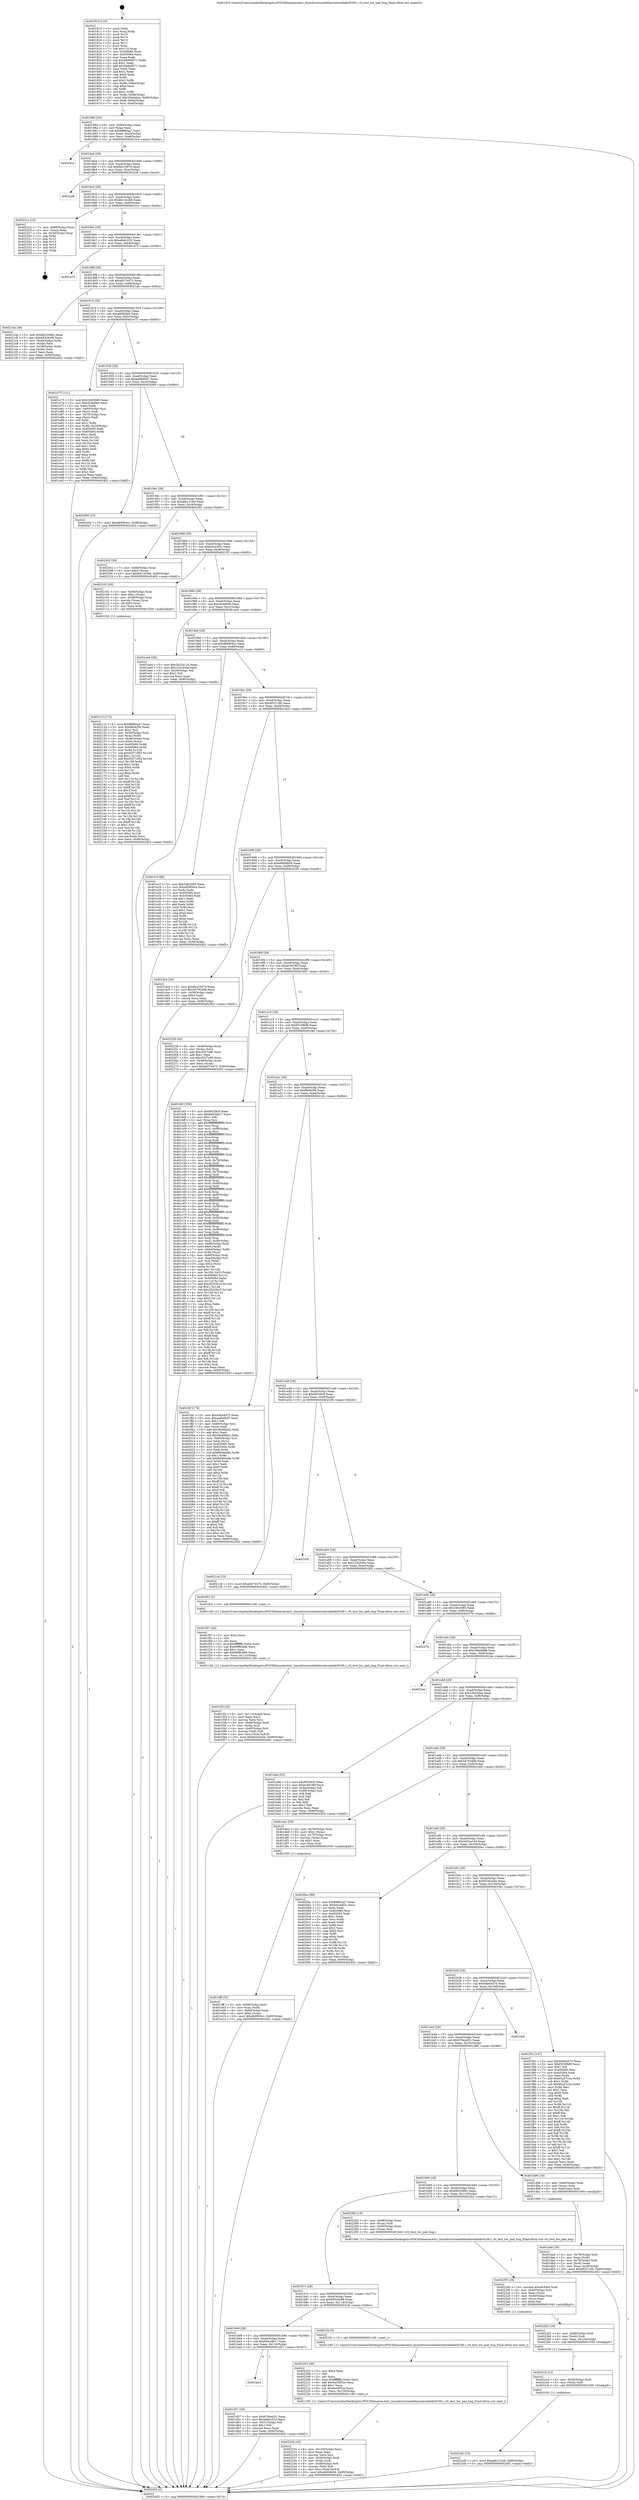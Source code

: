 digraph "0x401810" {
  label = "0x401810 (/mnt/c/Users/mathe/Desktop/tcc/POCII/binaries/extr_linuxdriversnetethernetrealtekr8169.c_rtl_test_hw_pad_bug_Final-ollvm.out::main(0))"
  labelloc = "t"
  node[shape=record]

  Entry [label="",width=0.3,height=0.3,shape=circle,fillcolor=black,style=filled]
  "0x401884" [label="{
     0x401884 [32]\l
     | [instrs]\l
     &nbsp;&nbsp;0x401884 \<+6\>: mov -0x90(%rbp),%eax\l
     &nbsp;&nbsp;0x40188a \<+2\>: mov %eax,%ecx\l
     &nbsp;&nbsp;0x40188c \<+6\>: sub $0x88fb0aa7,%ecx\l
     &nbsp;&nbsp;0x401892 \<+6\>: mov %eax,-0xa4(%rbp)\l
     &nbsp;&nbsp;0x401898 \<+6\>: mov %ecx,-0xa8(%rbp)\l
     &nbsp;&nbsp;0x40189e \<+6\>: je 00000000004023ca \<main+0xbba\>\l
  }"]
  "0x4023ca" [label="{
     0x4023ca\l
  }", style=dashed]
  "0x4018a4" [label="{
     0x4018a4 [28]\l
     | [instrs]\l
     &nbsp;&nbsp;0x4018a4 \<+5\>: jmp 00000000004018a9 \<main+0x99\>\l
     &nbsp;&nbsp;0x4018a9 \<+6\>: mov -0xa4(%rbp),%eax\l
     &nbsp;&nbsp;0x4018af \<+5\>: sub $0x8a33397e,%eax\l
     &nbsp;&nbsp;0x4018b4 \<+6\>: mov %eax,-0xac(%rbp)\l
     &nbsp;&nbsp;0x4018ba \<+6\>: je 00000000004022df \<main+0xacf\>\l
  }"]
  Exit [label="",width=0.3,height=0.3,shape=circle,fillcolor=black,style=filled,peripheries=2]
  "0x4022df" [label="{
     0x4022df\l
  }", style=dashed]
  "0x4018c0" [label="{
     0x4018c0 [28]\l
     | [instrs]\l
     &nbsp;&nbsp;0x4018c0 \<+5\>: jmp 00000000004018c5 \<main+0xb5\>\l
     &nbsp;&nbsp;0x4018c5 \<+6\>: mov -0xa4(%rbp),%eax\l
     &nbsp;&nbsp;0x4018cb \<+5\>: sub $0x8d13c2b6,%eax\l
     &nbsp;&nbsp;0x4018d0 \<+6\>: mov %eax,-0xb0(%rbp)\l
     &nbsp;&nbsp;0x4018d6 \<+6\>: je 000000000040231e \<main+0xb0e\>\l
  }"]
  "0x4022d0" [label="{
     0x4022d0 [15]\l
     | [instrs]\l
     &nbsp;&nbsp;0x4022d0 \<+10\>: movl $0xabb121bd,-0x90(%rbp)\l
     &nbsp;&nbsp;0x4022da \<+5\>: jmp 0000000000402402 \<main+0xbf2\>\l
  }"]
  "0x40231e" [label="{
     0x40231e [24]\l
     | [instrs]\l
     &nbsp;&nbsp;0x40231e \<+7\>: mov -0x88(%rbp),%rax\l
     &nbsp;&nbsp;0x402325 \<+2\>: mov (%rax),%eax\l
     &nbsp;&nbsp;0x402327 \<+4\>: lea -0x28(%rbp),%rsp\l
     &nbsp;&nbsp;0x40232b \<+1\>: pop %rbx\l
     &nbsp;&nbsp;0x40232c \<+2\>: pop %r12\l
     &nbsp;&nbsp;0x40232e \<+2\>: pop %r13\l
     &nbsp;&nbsp;0x402330 \<+2\>: pop %r14\l
     &nbsp;&nbsp;0x402332 \<+2\>: pop %r15\l
     &nbsp;&nbsp;0x402334 \<+1\>: pop %rbp\l
     &nbsp;&nbsp;0x402335 \<+1\>: ret\l
  }"]
  "0x4018dc" [label="{
     0x4018dc [28]\l
     | [instrs]\l
     &nbsp;&nbsp;0x4018dc \<+5\>: jmp 00000000004018e1 \<main+0xd1\>\l
     &nbsp;&nbsp;0x4018e1 \<+6\>: mov -0xa4(%rbp),%eax\l
     &nbsp;&nbsp;0x4018e7 \<+5\>: sub $0xa6b6c522,%eax\l
     &nbsp;&nbsp;0x4018ec \<+6\>: mov %eax,-0xb4(%rbp)\l
     &nbsp;&nbsp;0x4018f2 \<+6\>: je 0000000000401d75 \<main+0x565\>\l
  }"]
  "0x4022c4" [label="{
     0x4022c4 [12]\l
     | [instrs]\l
     &nbsp;&nbsp;0x4022c4 \<+4\>: mov -0x50(%rbp),%rdi\l
     &nbsp;&nbsp;0x4022c8 \<+3\>: mov (%rdi),%rdi\l
     &nbsp;&nbsp;0x4022cb \<+5\>: call 0000000000401030 \<free@plt\>\l
     | [calls]\l
     &nbsp;&nbsp;0x401030 \{1\} (unknown)\l
  }"]
  "0x401d75" [label="{
     0x401d75\l
  }", style=dashed]
  "0x4018f8" [label="{
     0x4018f8 [28]\l
     | [instrs]\l
     &nbsp;&nbsp;0x4018f8 \<+5\>: jmp 00000000004018fd \<main+0xed\>\l
     &nbsp;&nbsp;0x4018fd \<+6\>: mov -0xa4(%rbp),%eax\l
     &nbsp;&nbsp;0x401903 \<+5\>: sub $0xa8274475,%eax\l
     &nbsp;&nbsp;0x401908 \<+6\>: mov %eax,-0xb8(%rbp)\l
     &nbsp;&nbsp;0x40190e \<+6\>: je 00000000004021da \<main+0x9ca\>\l
  }"]
  "0x4022b2" [label="{
     0x4022b2 [18]\l
     | [instrs]\l
     &nbsp;&nbsp;0x4022b2 \<+4\>: mov -0x68(%rbp),%rdi\l
     &nbsp;&nbsp;0x4022b6 \<+3\>: mov (%rdi),%rdi\l
     &nbsp;&nbsp;0x4022b9 \<+6\>: mov %eax,-0x124(%rbp)\l
     &nbsp;&nbsp;0x4022bf \<+5\>: call 0000000000401030 \<free@plt\>\l
     | [calls]\l
     &nbsp;&nbsp;0x401030 \{1\} (unknown)\l
  }"]
  "0x4021da" [label="{
     0x4021da [36]\l
     | [instrs]\l
     &nbsp;&nbsp;0x4021da \<+5\>: mov $0x6822089c,%eax\l
     &nbsp;&nbsp;0x4021df \<+5\>: mov $0x693c9c98,%ecx\l
     &nbsp;&nbsp;0x4021e4 \<+4\>: mov -0x48(%rbp),%rdx\l
     &nbsp;&nbsp;0x4021e8 \<+2\>: mov (%rdx),%esi\l
     &nbsp;&nbsp;0x4021ea \<+4\>: mov -0x58(%rbp),%rdx\l
     &nbsp;&nbsp;0x4021ee \<+2\>: cmp (%rdx),%esi\l
     &nbsp;&nbsp;0x4021f0 \<+3\>: cmovl %ecx,%eax\l
     &nbsp;&nbsp;0x4021f3 \<+6\>: mov %eax,-0x90(%rbp)\l
     &nbsp;&nbsp;0x4021f9 \<+5\>: jmp 0000000000402402 \<main+0xbf2\>\l
  }"]
  "0x401914" [label="{
     0x401914 [28]\l
     | [instrs]\l
     &nbsp;&nbsp;0x401914 \<+5\>: jmp 0000000000401919 \<main+0x109\>\l
     &nbsp;&nbsp;0x401919 \<+6\>: mov -0xa4(%rbp),%eax\l
     &nbsp;&nbsp;0x40191f \<+5\>: sub $0xa9585fa4,%eax\l
     &nbsp;&nbsp;0x401924 \<+6\>: mov %eax,-0xbc(%rbp)\l
     &nbsp;&nbsp;0x40192a \<+6\>: je 0000000000401e75 \<main+0x665\>\l
  }"]
  "0x402295" [label="{
     0x402295 [29]\l
     | [instrs]\l
     &nbsp;&nbsp;0x402295 \<+10\>: movabs $0x4030b6,%rdi\l
     &nbsp;&nbsp;0x40229f \<+4\>: mov -0x40(%rbp),%rsi\l
     &nbsp;&nbsp;0x4022a3 \<+2\>: mov %eax,(%rsi)\l
     &nbsp;&nbsp;0x4022a5 \<+4\>: mov -0x40(%rbp),%rsi\l
     &nbsp;&nbsp;0x4022a9 \<+2\>: mov (%rsi),%esi\l
     &nbsp;&nbsp;0x4022ab \<+2\>: mov $0x0,%al\l
     &nbsp;&nbsp;0x4022ad \<+5\>: call 0000000000401040 \<printf@plt\>\l
     | [calls]\l
     &nbsp;&nbsp;0x401040 \{1\} (unknown)\l
  }"]
  "0x401e75" [label="{
     0x401e75 [111]\l
     | [instrs]\l
     &nbsp;&nbsp;0x401e75 \<+5\>: mov $0x24fc5985,%eax\l
     &nbsp;&nbsp;0x401e7a \<+5\>: mov $0xcfc4b0eb,%ecx\l
     &nbsp;&nbsp;0x401e7f \<+2\>: xor %edx,%edx\l
     &nbsp;&nbsp;0x401e81 \<+4\>: mov -0x60(%rbp),%rsi\l
     &nbsp;&nbsp;0x401e85 \<+2\>: mov (%rsi),%edi\l
     &nbsp;&nbsp;0x401e87 \<+4\>: mov -0x70(%rbp),%rsi\l
     &nbsp;&nbsp;0x401e8b \<+2\>: cmp (%rsi),%edi\l
     &nbsp;&nbsp;0x401e8d \<+4\>: setl %r8b\l
     &nbsp;&nbsp;0x401e91 \<+4\>: and $0x1,%r8b\l
     &nbsp;&nbsp;0x401e95 \<+4\>: mov %r8b,-0x29(%rbp)\l
     &nbsp;&nbsp;0x401e99 \<+7\>: mov 0x405060,%edi\l
     &nbsp;&nbsp;0x401ea0 \<+8\>: mov 0x405064,%r9d\l
     &nbsp;&nbsp;0x401ea8 \<+3\>: sub $0x1,%edx\l
     &nbsp;&nbsp;0x401eab \<+3\>: mov %edi,%r10d\l
     &nbsp;&nbsp;0x401eae \<+3\>: add %edx,%r10d\l
     &nbsp;&nbsp;0x401eb1 \<+4\>: imul %r10d,%edi\l
     &nbsp;&nbsp;0x401eb5 \<+3\>: and $0x1,%edi\l
     &nbsp;&nbsp;0x401eb8 \<+3\>: cmp $0x0,%edi\l
     &nbsp;&nbsp;0x401ebb \<+4\>: sete %r8b\l
     &nbsp;&nbsp;0x401ebf \<+4\>: cmp $0xa,%r9d\l
     &nbsp;&nbsp;0x401ec3 \<+4\>: setl %r11b\l
     &nbsp;&nbsp;0x401ec7 \<+3\>: mov %r8b,%bl\l
     &nbsp;&nbsp;0x401eca \<+3\>: and %r11b,%bl\l
     &nbsp;&nbsp;0x401ecd \<+3\>: xor %r11b,%r8b\l
     &nbsp;&nbsp;0x401ed0 \<+3\>: or %r8b,%bl\l
     &nbsp;&nbsp;0x401ed3 \<+3\>: test $0x1,%bl\l
     &nbsp;&nbsp;0x401ed6 \<+3\>: cmovne %ecx,%eax\l
     &nbsp;&nbsp;0x401ed9 \<+6\>: mov %eax,-0x90(%rbp)\l
     &nbsp;&nbsp;0x401edf \<+5\>: jmp 0000000000402402 \<main+0xbf2\>\l
  }"]
  "0x401930" [label="{
     0x401930 [28]\l
     | [instrs]\l
     &nbsp;&nbsp;0x401930 \<+5\>: jmp 0000000000401935 \<main+0x125\>\l
     &nbsp;&nbsp;0x401935 \<+6\>: mov -0xa4(%rbp),%eax\l
     &nbsp;&nbsp;0x40193b \<+5\>: sub $0xaa9b0bd7,%eax\l
     &nbsp;&nbsp;0x401940 \<+6\>: mov %eax,-0xc0(%rbp)\l
     &nbsp;&nbsp;0x401946 \<+6\>: je 000000000040209d \<main+0x88d\>\l
  }"]
  "0x40222b" [label="{
     0x40222b [45]\l
     | [instrs]\l
     &nbsp;&nbsp;0x40222b \<+6\>: mov -0x120(%rbp),%ecx\l
     &nbsp;&nbsp;0x402231 \<+3\>: imul %eax,%ecx\l
     &nbsp;&nbsp;0x402234 \<+3\>: movslq %ecx,%rsi\l
     &nbsp;&nbsp;0x402237 \<+4\>: mov -0x50(%rbp),%rdi\l
     &nbsp;&nbsp;0x40223b \<+3\>: mov (%rdi),%rdi\l
     &nbsp;&nbsp;0x40223e \<+4\>: mov -0x48(%rbp),%r8\l
     &nbsp;&nbsp;0x402242 \<+3\>: movslq (%r8),%r8\l
     &nbsp;&nbsp;0x402245 \<+4\>: mov %rsi,(%rdi,%r8,8)\l
     &nbsp;&nbsp;0x402249 \<+10\>: movl $0xe660db04,-0x90(%rbp)\l
     &nbsp;&nbsp;0x402253 \<+5\>: jmp 0000000000402402 \<main+0xbf2\>\l
  }"]
  "0x40209d" [label="{
     0x40209d [15]\l
     | [instrs]\l
     &nbsp;&nbsp;0x40209d \<+10\>: movl $0xdb9904cc,-0x90(%rbp)\l
     &nbsp;&nbsp;0x4020a7 \<+5\>: jmp 0000000000402402 \<main+0xbf2\>\l
  }"]
  "0x40194c" [label="{
     0x40194c [28]\l
     | [instrs]\l
     &nbsp;&nbsp;0x40194c \<+5\>: jmp 0000000000401951 \<main+0x141\>\l
     &nbsp;&nbsp;0x401951 \<+6\>: mov -0xa4(%rbp),%eax\l
     &nbsp;&nbsp;0x401957 \<+5\>: sub $0xabb121bd,%eax\l
     &nbsp;&nbsp;0x40195c \<+6\>: mov %eax,-0xc4(%rbp)\l
     &nbsp;&nbsp;0x401962 \<+6\>: je 0000000000402302 \<main+0xaf2\>\l
  }"]
  "0x402203" [label="{
     0x402203 [40]\l
     | [instrs]\l
     &nbsp;&nbsp;0x402203 \<+5\>: mov $0x2,%ecx\l
     &nbsp;&nbsp;0x402208 \<+1\>: cltd\l
     &nbsp;&nbsp;0x402209 \<+2\>: idiv %ecx\l
     &nbsp;&nbsp;0x40220b \<+6\>: imul $0xfffffffe,%edx,%ecx\l
     &nbsp;&nbsp;0x402211 \<+6\>: add $0x9a35f32e,%ecx\l
     &nbsp;&nbsp;0x402217 \<+3\>: add $0x1,%ecx\l
     &nbsp;&nbsp;0x40221a \<+6\>: sub $0x9a35f32e,%ecx\l
     &nbsp;&nbsp;0x402220 \<+6\>: mov %ecx,-0x120(%rbp)\l
     &nbsp;&nbsp;0x402226 \<+5\>: call 0000000000401160 \<next_i\>\l
     | [calls]\l
     &nbsp;&nbsp;0x401160 \{1\} (/mnt/c/Users/mathe/Desktop/tcc/POCII/binaries/extr_linuxdriversnetethernetrealtekr8169.c_rtl_test_hw_pad_bug_Final-ollvm.out::next_i)\l
  }"]
  "0x402302" [label="{
     0x402302 [28]\l
     | [instrs]\l
     &nbsp;&nbsp;0x402302 \<+7\>: mov -0x88(%rbp),%rax\l
     &nbsp;&nbsp;0x402309 \<+6\>: movl $0x0,(%rax)\l
     &nbsp;&nbsp;0x40230f \<+10\>: movl $0x8d13c2b6,-0x90(%rbp)\l
     &nbsp;&nbsp;0x402319 \<+5\>: jmp 0000000000402402 \<main+0xbf2\>\l
  }"]
  "0x401968" [label="{
     0x401968 [28]\l
     | [instrs]\l
     &nbsp;&nbsp;0x401968 \<+5\>: jmp 000000000040196d \<main+0x15d\>\l
     &nbsp;&nbsp;0x40196d \<+6\>: mov -0xa4(%rbp),%eax\l
     &nbsp;&nbsp;0x401973 \<+5\>: sub $0xb4244f2c,%eax\l
     &nbsp;&nbsp;0x401978 \<+6\>: mov %eax,-0xc8(%rbp)\l
     &nbsp;&nbsp;0x40197e \<+6\>: je 0000000000402102 \<main+0x8f2\>\l
  }"]
  "0x40211f" [label="{
     0x40211f [172]\l
     | [instrs]\l
     &nbsp;&nbsp;0x40211f \<+5\>: mov $0x88fb0aa7,%ecx\l
     &nbsp;&nbsp;0x402124 \<+5\>: mov $0xffe0b5f4,%edx\l
     &nbsp;&nbsp;0x402129 \<+3\>: mov $0x1,%sil\l
     &nbsp;&nbsp;0x40212c \<+4\>: mov -0x50(%rbp),%rdi\l
     &nbsp;&nbsp;0x402130 \<+3\>: mov %rax,(%rdi)\l
     &nbsp;&nbsp;0x402133 \<+4\>: mov -0x48(%rbp),%rax\l
     &nbsp;&nbsp;0x402137 \<+6\>: movl $0x0,(%rax)\l
     &nbsp;&nbsp;0x40213d \<+8\>: mov 0x405060,%r8d\l
     &nbsp;&nbsp;0x402145 \<+8\>: mov 0x405064,%r9d\l
     &nbsp;&nbsp;0x40214d \<+3\>: mov %r8d,%r10d\l
     &nbsp;&nbsp;0x402150 \<+7\>: sub $0x92f71093,%r10d\l
     &nbsp;&nbsp;0x402157 \<+4\>: sub $0x1,%r10d\l
     &nbsp;&nbsp;0x40215b \<+7\>: add $0x92f71093,%r10d\l
     &nbsp;&nbsp;0x402162 \<+4\>: imul %r10d,%r8d\l
     &nbsp;&nbsp;0x402166 \<+4\>: and $0x1,%r8d\l
     &nbsp;&nbsp;0x40216a \<+4\>: cmp $0x0,%r8d\l
     &nbsp;&nbsp;0x40216e \<+4\>: sete %r11b\l
     &nbsp;&nbsp;0x402172 \<+4\>: cmp $0xa,%r9d\l
     &nbsp;&nbsp;0x402176 \<+3\>: setl %bl\l
     &nbsp;&nbsp;0x402179 \<+3\>: mov %r11b,%r14b\l
     &nbsp;&nbsp;0x40217c \<+4\>: xor $0xff,%r14b\l
     &nbsp;&nbsp;0x402180 \<+3\>: mov %bl,%r15b\l
     &nbsp;&nbsp;0x402183 \<+4\>: xor $0xff,%r15b\l
     &nbsp;&nbsp;0x402187 \<+4\>: xor $0x1,%sil\l
     &nbsp;&nbsp;0x40218b \<+3\>: mov %r14b,%r12b\l
     &nbsp;&nbsp;0x40218e \<+4\>: and $0xff,%r12b\l
     &nbsp;&nbsp;0x402192 \<+3\>: and %sil,%r11b\l
     &nbsp;&nbsp;0x402195 \<+3\>: mov %r15b,%r13b\l
     &nbsp;&nbsp;0x402198 \<+4\>: and $0xff,%r13b\l
     &nbsp;&nbsp;0x40219c \<+3\>: and %sil,%bl\l
     &nbsp;&nbsp;0x40219f \<+3\>: or %r11b,%r12b\l
     &nbsp;&nbsp;0x4021a2 \<+3\>: or %bl,%r13b\l
     &nbsp;&nbsp;0x4021a5 \<+3\>: xor %r13b,%r12b\l
     &nbsp;&nbsp;0x4021a8 \<+3\>: or %r15b,%r14b\l
     &nbsp;&nbsp;0x4021ab \<+4\>: xor $0xff,%r14b\l
     &nbsp;&nbsp;0x4021af \<+4\>: or $0x1,%sil\l
     &nbsp;&nbsp;0x4021b3 \<+3\>: and %sil,%r14b\l
     &nbsp;&nbsp;0x4021b6 \<+3\>: or %r14b,%r12b\l
     &nbsp;&nbsp;0x4021b9 \<+4\>: test $0x1,%r12b\l
     &nbsp;&nbsp;0x4021bd \<+3\>: cmovne %edx,%ecx\l
     &nbsp;&nbsp;0x4021c0 \<+6\>: mov %ecx,-0x90(%rbp)\l
     &nbsp;&nbsp;0x4021c6 \<+5\>: jmp 0000000000402402 \<main+0xbf2\>\l
  }"]
  "0x402102" [label="{
     0x402102 [29]\l
     | [instrs]\l
     &nbsp;&nbsp;0x402102 \<+4\>: mov -0x58(%rbp),%rax\l
     &nbsp;&nbsp;0x402106 \<+6\>: movl $0x1,(%rax)\l
     &nbsp;&nbsp;0x40210c \<+4\>: mov -0x58(%rbp),%rax\l
     &nbsp;&nbsp;0x402110 \<+3\>: movslq (%rax),%rax\l
     &nbsp;&nbsp;0x402113 \<+4\>: shl $0x3,%rax\l
     &nbsp;&nbsp;0x402117 \<+3\>: mov %rax,%rdi\l
     &nbsp;&nbsp;0x40211a \<+5\>: call 0000000000401050 \<malloc@plt\>\l
     | [calls]\l
     &nbsp;&nbsp;0x401050 \{1\} (unknown)\l
  }"]
  "0x401984" [label="{
     0x401984 [28]\l
     | [instrs]\l
     &nbsp;&nbsp;0x401984 \<+5\>: jmp 0000000000401989 \<main+0x179\>\l
     &nbsp;&nbsp;0x401989 \<+6\>: mov -0xa4(%rbp),%eax\l
     &nbsp;&nbsp;0x40198f \<+5\>: sub $0xcfc4b0eb,%eax\l
     &nbsp;&nbsp;0x401994 \<+6\>: mov %eax,-0xcc(%rbp)\l
     &nbsp;&nbsp;0x40199a \<+6\>: je 0000000000401ee4 \<main+0x6d4\>\l
  }"]
  "0x401f2f" [label="{
     0x401f2f [45]\l
     | [instrs]\l
     &nbsp;&nbsp;0x401f2f \<+6\>: mov -0x11c(%rbp),%ecx\l
     &nbsp;&nbsp;0x401f35 \<+3\>: imul %eax,%ecx\l
     &nbsp;&nbsp;0x401f38 \<+3\>: movslq %ecx,%rsi\l
     &nbsp;&nbsp;0x401f3b \<+4\>: mov -0x68(%rbp),%rdi\l
     &nbsp;&nbsp;0x401f3f \<+3\>: mov (%rdi),%rdi\l
     &nbsp;&nbsp;0x401f42 \<+4\>: mov -0x60(%rbp),%r8\l
     &nbsp;&nbsp;0x401f46 \<+3\>: movslq (%r8),%r8\l
     &nbsp;&nbsp;0x401f49 \<+4\>: mov %rsi,(%rdi,%r8,8)\l
     &nbsp;&nbsp;0x401f4d \<+10\>: movl $0x633e3a5e,-0x90(%rbp)\l
     &nbsp;&nbsp;0x401f57 \<+5\>: jmp 0000000000402402 \<main+0xbf2\>\l
  }"]
  "0x401ee4" [label="{
     0x401ee4 [30]\l
     | [instrs]\l
     &nbsp;&nbsp;0x401ee4 \<+5\>: mov $0x5d22a124,%eax\l
     &nbsp;&nbsp;0x401ee9 \<+5\>: mov $0x152c0cba,%ecx\l
     &nbsp;&nbsp;0x401eee \<+3\>: mov -0x29(%rbp),%dl\l
     &nbsp;&nbsp;0x401ef1 \<+3\>: test $0x1,%dl\l
     &nbsp;&nbsp;0x401ef4 \<+3\>: cmovne %ecx,%eax\l
     &nbsp;&nbsp;0x401ef7 \<+6\>: mov %eax,-0x90(%rbp)\l
     &nbsp;&nbsp;0x401efd \<+5\>: jmp 0000000000402402 \<main+0xbf2\>\l
  }"]
  "0x4019a0" [label="{
     0x4019a0 [28]\l
     | [instrs]\l
     &nbsp;&nbsp;0x4019a0 \<+5\>: jmp 00000000004019a5 \<main+0x195\>\l
     &nbsp;&nbsp;0x4019a5 \<+6\>: mov -0xa4(%rbp),%eax\l
     &nbsp;&nbsp;0x4019ab \<+5\>: sub $0xdb9904cc,%eax\l
     &nbsp;&nbsp;0x4019b0 \<+6\>: mov %eax,-0xd0(%rbp)\l
     &nbsp;&nbsp;0x4019b6 \<+6\>: je 0000000000401e1f \<main+0x60f\>\l
  }"]
  "0x401f07" [label="{
     0x401f07 [40]\l
     | [instrs]\l
     &nbsp;&nbsp;0x401f07 \<+5\>: mov $0x2,%ecx\l
     &nbsp;&nbsp;0x401f0c \<+1\>: cltd\l
     &nbsp;&nbsp;0x401f0d \<+2\>: idiv %ecx\l
     &nbsp;&nbsp;0x401f0f \<+6\>: imul $0xfffffffe,%edx,%ecx\l
     &nbsp;&nbsp;0x401f15 \<+6\>: sub $0x99f8cd88,%ecx\l
     &nbsp;&nbsp;0x401f1b \<+3\>: add $0x1,%ecx\l
     &nbsp;&nbsp;0x401f1e \<+6\>: add $0x99f8cd88,%ecx\l
     &nbsp;&nbsp;0x401f24 \<+6\>: mov %ecx,-0x11c(%rbp)\l
     &nbsp;&nbsp;0x401f2a \<+5\>: call 0000000000401160 \<next_i\>\l
     | [calls]\l
     &nbsp;&nbsp;0x401160 \{1\} (/mnt/c/Users/mathe/Desktop/tcc/POCII/binaries/extr_linuxdriversnetethernetrealtekr8169.c_rtl_test_hw_pad_bug_Final-ollvm.out::next_i)\l
  }"]
  "0x401e1f" [label="{
     0x401e1f [86]\l
     | [instrs]\l
     &nbsp;&nbsp;0x401e1f \<+5\>: mov $0x24fc5985,%eax\l
     &nbsp;&nbsp;0x401e24 \<+5\>: mov $0xa9585fa4,%ecx\l
     &nbsp;&nbsp;0x401e29 \<+2\>: xor %edx,%edx\l
     &nbsp;&nbsp;0x401e2b \<+7\>: mov 0x405060,%esi\l
     &nbsp;&nbsp;0x401e32 \<+7\>: mov 0x405064,%edi\l
     &nbsp;&nbsp;0x401e39 \<+3\>: sub $0x1,%edx\l
     &nbsp;&nbsp;0x401e3c \<+3\>: mov %esi,%r8d\l
     &nbsp;&nbsp;0x401e3f \<+3\>: add %edx,%r8d\l
     &nbsp;&nbsp;0x401e42 \<+4\>: imul %r8d,%esi\l
     &nbsp;&nbsp;0x401e46 \<+3\>: and $0x1,%esi\l
     &nbsp;&nbsp;0x401e49 \<+3\>: cmp $0x0,%esi\l
     &nbsp;&nbsp;0x401e4c \<+4\>: sete %r9b\l
     &nbsp;&nbsp;0x401e50 \<+3\>: cmp $0xa,%edi\l
     &nbsp;&nbsp;0x401e53 \<+4\>: setl %r10b\l
     &nbsp;&nbsp;0x401e57 \<+3\>: mov %r9b,%r11b\l
     &nbsp;&nbsp;0x401e5a \<+3\>: and %r10b,%r11b\l
     &nbsp;&nbsp;0x401e5d \<+3\>: xor %r10b,%r9b\l
     &nbsp;&nbsp;0x401e60 \<+3\>: or %r9b,%r11b\l
     &nbsp;&nbsp;0x401e63 \<+4\>: test $0x1,%r11b\l
     &nbsp;&nbsp;0x401e67 \<+3\>: cmovne %ecx,%eax\l
     &nbsp;&nbsp;0x401e6a \<+6\>: mov %eax,-0x90(%rbp)\l
     &nbsp;&nbsp;0x401e70 \<+5\>: jmp 0000000000402402 \<main+0xbf2\>\l
  }"]
  "0x4019bc" [label="{
     0x4019bc [28]\l
     | [instrs]\l
     &nbsp;&nbsp;0x4019bc \<+5\>: jmp 00000000004019c1 \<main+0x1b1\>\l
     &nbsp;&nbsp;0x4019c1 \<+6\>: mov -0xa4(%rbp),%eax\l
     &nbsp;&nbsp;0x4019c7 \<+5\>: sub $0xdf1f11d9,%eax\l
     &nbsp;&nbsp;0x4019cc \<+6\>: mov %eax,-0xd4(%rbp)\l
     &nbsp;&nbsp;0x4019d2 \<+6\>: je 0000000000401dc4 \<main+0x5b4\>\l
  }"]
  "0x401dff" [label="{
     0x401dff [32]\l
     | [instrs]\l
     &nbsp;&nbsp;0x401dff \<+4\>: mov -0x68(%rbp),%rdi\l
     &nbsp;&nbsp;0x401e03 \<+3\>: mov %rax,(%rdi)\l
     &nbsp;&nbsp;0x401e06 \<+4\>: mov -0x60(%rbp),%rax\l
     &nbsp;&nbsp;0x401e0a \<+6\>: movl $0x0,(%rax)\l
     &nbsp;&nbsp;0x401e10 \<+10\>: movl $0xdb9904cc,-0x90(%rbp)\l
     &nbsp;&nbsp;0x401e1a \<+5\>: jmp 0000000000402402 \<main+0xbf2\>\l
  }"]
  "0x401dc4" [label="{
     0x401dc4 [30]\l
     | [instrs]\l
     &nbsp;&nbsp;0x401dc4 \<+5\>: mov $0x8a33397e,%eax\l
     &nbsp;&nbsp;0x401dc9 \<+5\>: mov $0x54793488,%ecx\l
     &nbsp;&nbsp;0x401dce \<+3\>: mov -0x30(%rbp),%edx\l
     &nbsp;&nbsp;0x401dd1 \<+3\>: cmp $0x0,%edx\l
     &nbsp;&nbsp;0x401dd4 \<+3\>: cmove %ecx,%eax\l
     &nbsp;&nbsp;0x401dd7 \<+6\>: mov %eax,-0x90(%rbp)\l
     &nbsp;&nbsp;0x401ddd \<+5\>: jmp 0000000000402402 \<main+0xbf2\>\l
  }"]
  "0x4019d8" [label="{
     0x4019d8 [28]\l
     | [instrs]\l
     &nbsp;&nbsp;0x4019d8 \<+5\>: jmp 00000000004019dd \<main+0x1cd\>\l
     &nbsp;&nbsp;0x4019dd \<+6\>: mov -0xa4(%rbp),%eax\l
     &nbsp;&nbsp;0x4019e3 \<+5\>: sub $0xe660db04,%eax\l
     &nbsp;&nbsp;0x4019e8 \<+6\>: mov %eax,-0xd8(%rbp)\l
     &nbsp;&nbsp;0x4019ee \<+6\>: je 0000000000402258 \<main+0xa48\>\l
  }"]
  "0x401da6" [label="{
     0x401da6 [30]\l
     | [instrs]\l
     &nbsp;&nbsp;0x401da6 \<+4\>: mov -0x78(%rbp),%rdi\l
     &nbsp;&nbsp;0x401daa \<+2\>: mov %eax,(%rdi)\l
     &nbsp;&nbsp;0x401dac \<+4\>: mov -0x78(%rbp),%rdi\l
     &nbsp;&nbsp;0x401db0 \<+2\>: mov (%rdi),%eax\l
     &nbsp;&nbsp;0x401db2 \<+3\>: mov %eax,-0x30(%rbp)\l
     &nbsp;&nbsp;0x401db5 \<+10\>: movl $0xdf1f11d9,-0x90(%rbp)\l
     &nbsp;&nbsp;0x401dbf \<+5\>: jmp 0000000000402402 \<main+0xbf2\>\l
  }"]
  "0x402258" [label="{
     0x402258 [42]\l
     | [instrs]\l
     &nbsp;&nbsp;0x402258 \<+4\>: mov -0x48(%rbp),%rax\l
     &nbsp;&nbsp;0x40225c \<+2\>: mov (%rax),%ecx\l
     &nbsp;&nbsp;0x40225e \<+6\>: add $0xcf327e96,%ecx\l
     &nbsp;&nbsp;0x402264 \<+3\>: add $0x1,%ecx\l
     &nbsp;&nbsp;0x402267 \<+6\>: sub $0xcf327e96,%ecx\l
     &nbsp;&nbsp;0x40226d \<+4\>: mov -0x48(%rbp),%rax\l
     &nbsp;&nbsp;0x402271 \<+2\>: mov %ecx,(%rax)\l
     &nbsp;&nbsp;0x402273 \<+10\>: movl $0xa8274475,-0x90(%rbp)\l
     &nbsp;&nbsp;0x40227d \<+5\>: jmp 0000000000402402 \<main+0xbf2\>\l
  }"]
  "0x4019f4" [label="{
     0x4019f4 [28]\l
     | [instrs]\l
     &nbsp;&nbsp;0x4019f4 \<+5\>: jmp 00000000004019f9 \<main+0x1e9\>\l
     &nbsp;&nbsp;0x4019f9 \<+6\>: mov -0xa4(%rbp),%eax\l
     &nbsp;&nbsp;0x4019ff \<+5\>: sub $0xec491f6f,%eax\l
     &nbsp;&nbsp;0x401a04 \<+6\>: mov %eax,-0xdc(%rbp)\l
     &nbsp;&nbsp;0x401a0a \<+6\>: je 0000000000401bf3 \<main+0x3e3\>\l
  }"]
  "0x401bb4" [label="{
     0x401bb4\l
  }", style=dashed]
  "0x401bf3" [label="{
     0x401bf3 [356]\l
     | [instrs]\l
     &nbsp;&nbsp;0x401bf3 \<+5\>: mov $0x8f339c9,%eax\l
     &nbsp;&nbsp;0x401bf8 \<+5\>: mov $0x6d42db17,%ecx\l
     &nbsp;&nbsp;0x401bfd \<+2\>: mov $0x1,%dl\l
     &nbsp;&nbsp;0x401bff \<+3\>: mov %rsp,%rsi\l
     &nbsp;&nbsp;0x401c02 \<+4\>: add $0xfffffffffffffff0,%rsi\l
     &nbsp;&nbsp;0x401c06 \<+3\>: mov %rsi,%rsp\l
     &nbsp;&nbsp;0x401c09 \<+7\>: mov %rsi,-0x88(%rbp)\l
     &nbsp;&nbsp;0x401c10 \<+3\>: mov %rsp,%rsi\l
     &nbsp;&nbsp;0x401c13 \<+4\>: add $0xfffffffffffffff0,%rsi\l
     &nbsp;&nbsp;0x401c17 \<+3\>: mov %rsi,%rsp\l
     &nbsp;&nbsp;0x401c1a \<+3\>: mov %rsp,%rdi\l
     &nbsp;&nbsp;0x401c1d \<+4\>: add $0xfffffffffffffff0,%rdi\l
     &nbsp;&nbsp;0x401c21 \<+3\>: mov %rdi,%rsp\l
     &nbsp;&nbsp;0x401c24 \<+4\>: mov %rdi,-0x80(%rbp)\l
     &nbsp;&nbsp;0x401c28 \<+3\>: mov %rsp,%rdi\l
     &nbsp;&nbsp;0x401c2b \<+4\>: add $0xfffffffffffffff0,%rdi\l
     &nbsp;&nbsp;0x401c2f \<+3\>: mov %rdi,%rsp\l
     &nbsp;&nbsp;0x401c32 \<+4\>: mov %rdi,-0x78(%rbp)\l
     &nbsp;&nbsp;0x401c36 \<+3\>: mov %rsp,%rdi\l
     &nbsp;&nbsp;0x401c39 \<+4\>: add $0xfffffffffffffff0,%rdi\l
     &nbsp;&nbsp;0x401c3d \<+3\>: mov %rdi,%rsp\l
     &nbsp;&nbsp;0x401c40 \<+4\>: mov %rdi,-0x70(%rbp)\l
     &nbsp;&nbsp;0x401c44 \<+3\>: mov %rsp,%rdi\l
     &nbsp;&nbsp;0x401c47 \<+4\>: add $0xfffffffffffffff0,%rdi\l
     &nbsp;&nbsp;0x401c4b \<+3\>: mov %rdi,%rsp\l
     &nbsp;&nbsp;0x401c4e \<+4\>: mov %rdi,-0x68(%rbp)\l
     &nbsp;&nbsp;0x401c52 \<+3\>: mov %rsp,%rdi\l
     &nbsp;&nbsp;0x401c55 \<+4\>: add $0xfffffffffffffff0,%rdi\l
     &nbsp;&nbsp;0x401c59 \<+3\>: mov %rdi,%rsp\l
     &nbsp;&nbsp;0x401c5c \<+4\>: mov %rdi,-0x60(%rbp)\l
     &nbsp;&nbsp;0x401c60 \<+3\>: mov %rsp,%rdi\l
     &nbsp;&nbsp;0x401c63 \<+4\>: add $0xfffffffffffffff0,%rdi\l
     &nbsp;&nbsp;0x401c67 \<+3\>: mov %rdi,%rsp\l
     &nbsp;&nbsp;0x401c6a \<+4\>: mov %rdi,-0x58(%rbp)\l
     &nbsp;&nbsp;0x401c6e \<+3\>: mov %rsp,%rdi\l
     &nbsp;&nbsp;0x401c71 \<+4\>: add $0xfffffffffffffff0,%rdi\l
     &nbsp;&nbsp;0x401c75 \<+3\>: mov %rdi,%rsp\l
     &nbsp;&nbsp;0x401c78 \<+4\>: mov %rdi,-0x50(%rbp)\l
     &nbsp;&nbsp;0x401c7c \<+3\>: mov %rsp,%rdi\l
     &nbsp;&nbsp;0x401c7f \<+4\>: add $0xfffffffffffffff0,%rdi\l
     &nbsp;&nbsp;0x401c83 \<+3\>: mov %rdi,%rsp\l
     &nbsp;&nbsp;0x401c86 \<+4\>: mov %rdi,-0x48(%rbp)\l
     &nbsp;&nbsp;0x401c8a \<+3\>: mov %rsp,%rdi\l
     &nbsp;&nbsp;0x401c8d \<+4\>: add $0xfffffffffffffff0,%rdi\l
     &nbsp;&nbsp;0x401c91 \<+3\>: mov %rdi,%rsp\l
     &nbsp;&nbsp;0x401c94 \<+4\>: mov %rdi,-0x40(%rbp)\l
     &nbsp;&nbsp;0x401c98 \<+7\>: mov -0x88(%rbp),%rdi\l
     &nbsp;&nbsp;0x401c9f \<+6\>: movl $0x0,(%rdi)\l
     &nbsp;&nbsp;0x401ca5 \<+7\>: mov -0x94(%rbp),%r8d\l
     &nbsp;&nbsp;0x401cac \<+3\>: mov %r8d,(%rsi)\l
     &nbsp;&nbsp;0x401caf \<+4\>: mov -0x80(%rbp),%rdi\l
     &nbsp;&nbsp;0x401cb3 \<+7\>: mov -0xa0(%rbp),%r9\l
     &nbsp;&nbsp;0x401cba \<+3\>: mov %r9,(%rdi)\l
     &nbsp;&nbsp;0x401cbd \<+3\>: cmpl $0x2,(%rsi)\l
     &nbsp;&nbsp;0x401cc0 \<+4\>: setne %r10b\l
     &nbsp;&nbsp;0x401cc4 \<+4\>: and $0x1,%r10b\l
     &nbsp;&nbsp;0x401cc8 \<+4\>: mov %r10b,-0x31(%rbp)\l
     &nbsp;&nbsp;0x401ccc \<+8\>: mov 0x405060,%r11d\l
     &nbsp;&nbsp;0x401cd4 \<+7\>: mov 0x405064,%ebx\l
     &nbsp;&nbsp;0x401cdb \<+3\>: mov %r11d,%r14d\l
     &nbsp;&nbsp;0x401cde \<+7\>: add $0x2f243b25,%r14d\l
     &nbsp;&nbsp;0x401ce5 \<+4\>: sub $0x1,%r14d\l
     &nbsp;&nbsp;0x401ce9 \<+7\>: sub $0x2f243b25,%r14d\l
     &nbsp;&nbsp;0x401cf0 \<+4\>: imul %r14d,%r11d\l
     &nbsp;&nbsp;0x401cf4 \<+4\>: and $0x1,%r11d\l
     &nbsp;&nbsp;0x401cf8 \<+4\>: cmp $0x0,%r11d\l
     &nbsp;&nbsp;0x401cfc \<+4\>: sete %r10b\l
     &nbsp;&nbsp;0x401d00 \<+3\>: cmp $0xa,%ebx\l
     &nbsp;&nbsp;0x401d03 \<+4\>: setl %r15b\l
     &nbsp;&nbsp;0x401d07 \<+3\>: mov %r10b,%r12b\l
     &nbsp;&nbsp;0x401d0a \<+4\>: xor $0xff,%r12b\l
     &nbsp;&nbsp;0x401d0e \<+3\>: mov %r15b,%r13b\l
     &nbsp;&nbsp;0x401d11 \<+4\>: xor $0xff,%r13b\l
     &nbsp;&nbsp;0x401d15 \<+3\>: xor $0x1,%dl\l
     &nbsp;&nbsp;0x401d18 \<+3\>: mov %r12b,%sil\l
     &nbsp;&nbsp;0x401d1b \<+4\>: and $0xff,%sil\l
     &nbsp;&nbsp;0x401d1f \<+3\>: and %dl,%r10b\l
     &nbsp;&nbsp;0x401d22 \<+3\>: mov %r13b,%dil\l
     &nbsp;&nbsp;0x401d25 \<+4\>: and $0xff,%dil\l
     &nbsp;&nbsp;0x401d29 \<+3\>: and %dl,%r15b\l
     &nbsp;&nbsp;0x401d2c \<+3\>: or %r10b,%sil\l
     &nbsp;&nbsp;0x401d2f \<+3\>: or %r15b,%dil\l
     &nbsp;&nbsp;0x401d32 \<+3\>: xor %dil,%sil\l
     &nbsp;&nbsp;0x401d35 \<+3\>: or %r13b,%r12b\l
     &nbsp;&nbsp;0x401d38 \<+4\>: xor $0xff,%r12b\l
     &nbsp;&nbsp;0x401d3c \<+3\>: or $0x1,%dl\l
     &nbsp;&nbsp;0x401d3f \<+3\>: and %dl,%r12b\l
     &nbsp;&nbsp;0x401d42 \<+3\>: or %r12b,%sil\l
     &nbsp;&nbsp;0x401d45 \<+4\>: test $0x1,%sil\l
     &nbsp;&nbsp;0x401d49 \<+3\>: cmovne %ecx,%eax\l
     &nbsp;&nbsp;0x401d4c \<+6\>: mov %eax,-0x90(%rbp)\l
     &nbsp;&nbsp;0x401d52 \<+5\>: jmp 0000000000402402 \<main+0xbf2\>\l
  }"]
  "0x401a10" [label="{
     0x401a10 [28]\l
     | [instrs]\l
     &nbsp;&nbsp;0x401a10 \<+5\>: jmp 0000000000401a15 \<main+0x205\>\l
     &nbsp;&nbsp;0x401a15 \<+6\>: mov -0xa4(%rbp),%eax\l
     &nbsp;&nbsp;0x401a1b \<+5\>: sub $0xf3109bf9,%eax\l
     &nbsp;&nbsp;0x401a20 \<+6\>: mov %eax,-0xe0(%rbp)\l
     &nbsp;&nbsp;0x401a26 \<+6\>: je 0000000000401fef \<main+0x7df\>\l
  }"]
  "0x401d57" [label="{
     0x401d57 [30]\l
     | [instrs]\l
     &nbsp;&nbsp;0x401d57 \<+5\>: mov $0x678ced31,%eax\l
     &nbsp;&nbsp;0x401d5c \<+5\>: mov $0xa6b6c522,%ecx\l
     &nbsp;&nbsp;0x401d61 \<+3\>: mov -0x31(%rbp),%dl\l
     &nbsp;&nbsp;0x401d64 \<+3\>: test $0x1,%dl\l
     &nbsp;&nbsp;0x401d67 \<+3\>: cmovne %ecx,%eax\l
     &nbsp;&nbsp;0x401d6a \<+6\>: mov %eax,-0x90(%rbp)\l
     &nbsp;&nbsp;0x401d70 \<+5\>: jmp 0000000000402402 \<main+0xbf2\>\l
  }"]
  "0x401fef" [label="{
     0x401fef [174]\l
     | [instrs]\l
     &nbsp;&nbsp;0x401fef \<+5\>: mov $0x64b64475,%eax\l
     &nbsp;&nbsp;0x401ff4 \<+5\>: mov $0xaa9b0bd7,%ecx\l
     &nbsp;&nbsp;0x401ff9 \<+2\>: mov $0x1,%dl\l
     &nbsp;&nbsp;0x401ffb \<+4\>: mov -0x60(%rbp),%rsi\l
     &nbsp;&nbsp;0x401fff \<+2\>: mov (%rsi),%edi\l
     &nbsp;&nbsp;0x402001 \<+6\>: add $0x38c66dd2,%edi\l
     &nbsp;&nbsp;0x402007 \<+3\>: add $0x1,%edi\l
     &nbsp;&nbsp;0x40200a \<+6\>: sub $0x38c66dd2,%edi\l
     &nbsp;&nbsp;0x402010 \<+4\>: mov -0x60(%rbp),%rsi\l
     &nbsp;&nbsp;0x402014 \<+2\>: mov %edi,(%rsi)\l
     &nbsp;&nbsp;0x402016 \<+7\>: mov 0x405060,%edi\l
     &nbsp;&nbsp;0x40201d \<+8\>: mov 0x405064,%r8d\l
     &nbsp;&nbsp;0x402025 \<+3\>: mov %edi,%r9d\l
     &nbsp;&nbsp;0x402028 \<+7\>: sub $0x80b6b48e,%r9d\l
     &nbsp;&nbsp;0x40202f \<+4\>: sub $0x1,%r9d\l
     &nbsp;&nbsp;0x402033 \<+7\>: add $0x80b6b48e,%r9d\l
     &nbsp;&nbsp;0x40203a \<+4\>: imul %r9d,%edi\l
     &nbsp;&nbsp;0x40203e \<+3\>: and $0x1,%edi\l
     &nbsp;&nbsp;0x402041 \<+3\>: cmp $0x0,%edi\l
     &nbsp;&nbsp;0x402044 \<+4\>: sete %r10b\l
     &nbsp;&nbsp;0x402048 \<+4\>: cmp $0xa,%r8d\l
     &nbsp;&nbsp;0x40204c \<+4\>: setl %r11b\l
     &nbsp;&nbsp;0x402050 \<+3\>: mov %r10b,%bl\l
     &nbsp;&nbsp;0x402053 \<+3\>: xor $0xff,%bl\l
     &nbsp;&nbsp;0x402056 \<+3\>: mov %r11b,%r14b\l
     &nbsp;&nbsp;0x402059 \<+4\>: xor $0xff,%r14b\l
     &nbsp;&nbsp;0x40205d \<+3\>: xor $0x0,%dl\l
     &nbsp;&nbsp;0x402060 \<+3\>: mov %bl,%r15b\l
     &nbsp;&nbsp;0x402063 \<+4\>: and $0x0,%r15b\l
     &nbsp;&nbsp;0x402067 \<+3\>: and %dl,%r10b\l
     &nbsp;&nbsp;0x40206a \<+3\>: mov %r14b,%r12b\l
     &nbsp;&nbsp;0x40206d \<+4\>: and $0x0,%r12b\l
     &nbsp;&nbsp;0x402071 \<+3\>: and %dl,%r11b\l
     &nbsp;&nbsp;0x402074 \<+3\>: or %r10b,%r15b\l
     &nbsp;&nbsp;0x402077 \<+3\>: or %r11b,%r12b\l
     &nbsp;&nbsp;0x40207a \<+3\>: xor %r12b,%r15b\l
     &nbsp;&nbsp;0x40207d \<+3\>: or %r14b,%bl\l
     &nbsp;&nbsp;0x402080 \<+3\>: xor $0xff,%bl\l
     &nbsp;&nbsp;0x402083 \<+3\>: or $0x0,%dl\l
     &nbsp;&nbsp;0x402086 \<+2\>: and %dl,%bl\l
     &nbsp;&nbsp;0x402088 \<+3\>: or %bl,%r15b\l
     &nbsp;&nbsp;0x40208b \<+4\>: test $0x1,%r15b\l
     &nbsp;&nbsp;0x40208f \<+3\>: cmovne %ecx,%eax\l
     &nbsp;&nbsp;0x402092 \<+6\>: mov %eax,-0x90(%rbp)\l
     &nbsp;&nbsp;0x402098 \<+5\>: jmp 0000000000402402 \<main+0xbf2\>\l
  }"]
  "0x401a2c" [label="{
     0x401a2c [28]\l
     | [instrs]\l
     &nbsp;&nbsp;0x401a2c \<+5\>: jmp 0000000000401a31 \<main+0x221\>\l
     &nbsp;&nbsp;0x401a31 \<+6\>: mov -0xa4(%rbp),%eax\l
     &nbsp;&nbsp;0x401a37 \<+5\>: sub $0xffe0b5f4,%eax\l
     &nbsp;&nbsp;0x401a3c \<+6\>: mov %eax,-0xe4(%rbp)\l
     &nbsp;&nbsp;0x401a42 \<+6\>: je 00000000004021cb \<main+0x9bb\>\l
  }"]
  "0x401b98" [label="{
     0x401b98 [28]\l
     | [instrs]\l
     &nbsp;&nbsp;0x401b98 \<+5\>: jmp 0000000000401b9d \<main+0x38d\>\l
     &nbsp;&nbsp;0x401b9d \<+6\>: mov -0xa4(%rbp),%eax\l
     &nbsp;&nbsp;0x401ba3 \<+5\>: sub $0x6d42db17,%eax\l
     &nbsp;&nbsp;0x401ba8 \<+6\>: mov %eax,-0x118(%rbp)\l
     &nbsp;&nbsp;0x401bae \<+6\>: je 0000000000401d57 \<main+0x547\>\l
  }"]
  "0x4021cb" [label="{
     0x4021cb [15]\l
     | [instrs]\l
     &nbsp;&nbsp;0x4021cb \<+10\>: movl $0xa8274475,-0x90(%rbp)\l
     &nbsp;&nbsp;0x4021d5 \<+5\>: jmp 0000000000402402 \<main+0xbf2\>\l
  }"]
  "0x401a48" [label="{
     0x401a48 [28]\l
     | [instrs]\l
     &nbsp;&nbsp;0x401a48 \<+5\>: jmp 0000000000401a4d \<main+0x23d\>\l
     &nbsp;&nbsp;0x401a4d \<+6\>: mov -0xa4(%rbp),%eax\l
     &nbsp;&nbsp;0x401a53 \<+5\>: sub $0x8f339c9,%eax\l
     &nbsp;&nbsp;0x401a58 \<+6\>: mov %eax,-0xe8(%rbp)\l
     &nbsp;&nbsp;0x401a5e \<+6\>: je 0000000000402336 \<main+0xb26\>\l
  }"]
  "0x4021fe" [label="{
     0x4021fe [5]\l
     | [instrs]\l
     &nbsp;&nbsp;0x4021fe \<+5\>: call 0000000000401160 \<next_i\>\l
     | [calls]\l
     &nbsp;&nbsp;0x401160 \{1\} (/mnt/c/Users/mathe/Desktop/tcc/POCII/binaries/extr_linuxdriversnetethernetrealtekr8169.c_rtl_test_hw_pad_bug_Final-ollvm.out::next_i)\l
  }"]
  "0x402336" [label="{
     0x402336\l
  }", style=dashed]
  "0x401a64" [label="{
     0x401a64 [28]\l
     | [instrs]\l
     &nbsp;&nbsp;0x401a64 \<+5\>: jmp 0000000000401a69 \<main+0x259\>\l
     &nbsp;&nbsp;0x401a69 \<+6\>: mov -0xa4(%rbp),%eax\l
     &nbsp;&nbsp;0x401a6f \<+5\>: sub $0x152c0cba,%eax\l
     &nbsp;&nbsp;0x401a74 \<+6\>: mov %eax,-0xec(%rbp)\l
     &nbsp;&nbsp;0x401a7a \<+6\>: je 0000000000401f02 \<main+0x6f2\>\l
  }"]
  "0x401b7c" [label="{
     0x401b7c [28]\l
     | [instrs]\l
     &nbsp;&nbsp;0x401b7c \<+5\>: jmp 0000000000401b81 \<main+0x371\>\l
     &nbsp;&nbsp;0x401b81 \<+6\>: mov -0xa4(%rbp),%eax\l
     &nbsp;&nbsp;0x401b87 \<+5\>: sub $0x693c9c98,%eax\l
     &nbsp;&nbsp;0x401b8c \<+6\>: mov %eax,-0x114(%rbp)\l
     &nbsp;&nbsp;0x401b92 \<+6\>: je 00000000004021fe \<main+0x9ee\>\l
  }"]
  "0x401f02" [label="{
     0x401f02 [5]\l
     | [instrs]\l
     &nbsp;&nbsp;0x401f02 \<+5\>: call 0000000000401160 \<next_i\>\l
     | [calls]\l
     &nbsp;&nbsp;0x401160 \{1\} (/mnt/c/Users/mathe/Desktop/tcc/POCII/binaries/extr_linuxdriversnetethernetrealtekr8169.c_rtl_test_hw_pad_bug_Final-ollvm.out::next_i)\l
  }"]
  "0x401a80" [label="{
     0x401a80 [28]\l
     | [instrs]\l
     &nbsp;&nbsp;0x401a80 \<+5\>: jmp 0000000000401a85 \<main+0x275\>\l
     &nbsp;&nbsp;0x401a85 \<+6\>: mov -0xa4(%rbp),%eax\l
     &nbsp;&nbsp;0x401a8b \<+5\>: sub $0x24fc5985,%eax\l
     &nbsp;&nbsp;0x401a90 \<+6\>: mov %eax,-0xf0(%rbp)\l
     &nbsp;&nbsp;0x401a96 \<+6\>: je 000000000040237b \<main+0xb6b\>\l
  }"]
  "0x402282" [label="{
     0x402282 [19]\l
     | [instrs]\l
     &nbsp;&nbsp;0x402282 \<+4\>: mov -0x68(%rbp),%rax\l
     &nbsp;&nbsp;0x402286 \<+3\>: mov (%rax),%rdi\l
     &nbsp;&nbsp;0x402289 \<+4\>: mov -0x50(%rbp),%rax\l
     &nbsp;&nbsp;0x40228d \<+3\>: mov (%rax),%rsi\l
     &nbsp;&nbsp;0x402290 \<+5\>: call 00000000004015e0 \<rtl_test_hw_pad_bug\>\l
     | [calls]\l
     &nbsp;&nbsp;0x4015e0 \{1\} (/mnt/c/Users/mathe/Desktop/tcc/POCII/binaries/extr_linuxdriversnetethernetrealtekr8169.c_rtl_test_hw_pad_bug_Final-ollvm.out::rtl_test_hw_pad_bug)\l
  }"]
  "0x40237b" [label="{
     0x40237b\l
  }", style=dashed]
  "0x401a9c" [label="{
     0x401a9c [28]\l
     | [instrs]\l
     &nbsp;&nbsp;0x401a9c \<+5\>: jmp 0000000000401aa1 \<main+0x291\>\l
     &nbsp;&nbsp;0x401aa1 \<+6\>: mov -0xa4(%rbp),%eax\l
     &nbsp;&nbsp;0x401aa7 \<+5\>: sub $0x296a6dd8,%eax\l
     &nbsp;&nbsp;0x401aac \<+6\>: mov %eax,-0xf4(%rbp)\l
     &nbsp;&nbsp;0x401ab2 \<+6\>: je 00000000004022ee \<main+0xade\>\l
  }"]
  "0x401b60" [label="{
     0x401b60 [28]\l
     | [instrs]\l
     &nbsp;&nbsp;0x401b60 \<+5\>: jmp 0000000000401b65 \<main+0x355\>\l
     &nbsp;&nbsp;0x401b65 \<+6\>: mov -0xa4(%rbp),%eax\l
     &nbsp;&nbsp;0x401b6b \<+5\>: sub $0x6822089c,%eax\l
     &nbsp;&nbsp;0x401b70 \<+6\>: mov %eax,-0x110(%rbp)\l
     &nbsp;&nbsp;0x401b76 \<+6\>: je 0000000000402282 \<main+0xa72\>\l
  }"]
  "0x4022ee" [label="{
     0x4022ee\l
  }", style=dashed]
  "0x401ab8" [label="{
     0x401ab8 [28]\l
     | [instrs]\l
     &nbsp;&nbsp;0x401ab8 \<+5\>: jmp 0000000000401abd \<main+0x2ad\>\l
     &nbsp;&nbsp;0x401abd \<+6\>: mov -0xa4(%rbp),%eax\l
     &nbsp;&nbsp;0x401ac3 \<+5\>: sub $0x33a04daa,%eax\l
     &nbsp;&nbsp;0x401ac8 \<+6\>: mov %eax,-0xf8(%rbp)\l
     &nbsp;&nbsp;0x401ace \<+6\>: je 0000000000401bbe \<main+0x3ae\>\l
  }"]
  "0x401d96" [label="{
     0x401d96 [16]\l
     | [instrs]\l
     &nbsp;&nbsp;0x401d96 \<+4\>: mov -0x80(%rbp),%rax\l
     &nbsp;&nbsp;0x401d9a \<+3\>: mov (%rax),%rax\l
     &nbsp;&nbsp;0x401d9d \<+4\>: mov 0x8(%rax),%rdi\l
     &nbsp;&nbsp;0x401da1 \<+5\>: call 0000000000401060 \<atoi@plt\>\l
     | [calls]\l
     &nbsp;&nbsp;0x401060 \{1\} (unknown)\l
  }"]
  "0x401bbe" [label="{
     0x401bbe [53]\l
     | [instrs]\l
     &nbsp;&nbsp;0x401bbe \<+5\>: mov $0x8f339c9,%eax\l
     &nbsp;&nbsp;0x401bc3 \<+5\>: mov $0xec491f6f,%ecx\l
     &nbsp;&nbsp;0x401bc8 \<+6\>: mov -0x8a(%rbp),%dl\l
     &nbsp;&nbsp;0x401bce \<+7\>: mov -0x89(%rbp),%sil\l
     &nbsp;&nbsp;0x401bd5 \<+3\>: mov %dl,%dil\l
     &nbsp;&nbsp;0x401bd8 \<+3\>: and %sil,%dil\l
     &nbsp;&nbsp;0x401bdb \<+3\>: xor %sil,%dl\l
     &nbsp;&nbsp;0x401bde \<+3\>: or %dl,%dil\l
     &nbsp;&nbsp;0x401be1 \<+4\>: test $0x1,%dil\l
     &nbsp;&nbsp;0x401be5 \<+3\>: cmovne %ecx,%eax\l
     &nbsp;&nbsp;0x401be8 \<+6\>: mov %eax,-0x90(%rbp)\l
     &nbsp;&nbsp;0x401bee \<+5\>: jmp 0000000000402402 \<main+0xbf2\>\l
  }"]
  "0x401ad4" [label="{
     0x401ad4 [28]\l
     | [instrs]\l
     &nbsp;&nbsp;0x401ad4 \<+5\>: jmp 0000000000401ad9 \<main+0x2c9\>\l
     &nbsp;&nbsp;0x401ad9 \<+6\>: mov -0xa4(%rbp),%eax\l
     &nbsp;&nbsp;0x401adf \<+5\>: sub $0x54793488,%eax\l
     &nbsp;&nbsp;0x401ae4 \<+6\>: mov %eax,-0xfc(%rbp)\l
     &nbsp;&nbsp;0x401aea \<+6\>: je 0000000000401de2 \<main+0x5d2\>\l
  }"]
  "0x402402" [label="{
     0x402402 [5]\l
     | [instrs]\l
     &nbsp;&nbsp;0x402402 \<+5\>: jmp 0000000000401884 \<main+0x74\>\l
  }"]
  "0x401810" [label="{
     0x401810 [116]\l
     | [instrs]\l
     &nbsp;&nbsp;0x401810 \<+1\>: push %rbp\l
     &nbsp;&nbsp;0x401811 \<+3\>: mov %rsp,%rbp\l
     &nbsp;&nbsp;0x401814 \<+2\>: push %r15\l
     &nbsp;&nbsp;0x401816 \<+2\>: push %r14\l
     &nbsp;&nbsp;0x401818 \<+2\>: push %r13\l
     &nbsp;&nbsp;0x40181a \<+2\>: push %r12\l
     &nbsp;&nbsp;0x40181c \<+1\>: push %rbx\l
     &nbsp;&nbsp;0x40181d \<+7\>: sub $0x118,%rsp\l
     &nbsp;&nbsp;0x401824 \<+7\>: mov 0x405060,%eax\l
     &nbsp;&nbsp;0x40182b \<+7\>: mov 0x405064,%ecx\l
     &nbsp;&nbsp;0x401832 \<+2\>: mov %eax,%edx\l
     &nbsp;&nbsp;0x401834 \<+6\>: sub $0xb8d0d571,%edx\l
     &nbsp;&nbsp;0x40183a \<+3\>: sub $0x1,%edx\l
     &nbsp;&nbsp;0x40183d \<+6\>: add $0xb8d0d571,%edx\l
     &nbsp;&nbsp;0x401843 \<+3\>: imul %edx,%eax\l
     &nbsp;&nbsp;0x401846 \<+3\>: and $0x1,%eax\l
     &nbsp;&nbsp;0x401849 \<+3\>: cmp $0x0,%eax\l
     &nbsp;&nbsp;0x40184c \<+4\>: sete %r8b\l
     &nbsp;&nbsp;0x401850 \<+4\>: and $0x1,%r8b\l
     &nbsp;&nbsp;0x401854 \<+7\>: mov %r8b,-0x8a(%rbp)\l
     &nbsp;&nbsp;0x40185b \<+3\>: cmp $0xa,%ecx\l
     &nbsp;&nbsp;0x40185e \<+4\>: setl %r8b\l
     &nbsp;&nbsp;0x401862 \<+4\>: and $0x1,%r8b\l
     &nbsp;&nbsp;0x401866 \<+7\>: mov %r8b,-0x89(%rbp)\l
     &nbsp;&nbsp;0x40186d \<+10\>: movl $0x33a04daa,-0x90(%rbp)\l
     &nbsp;&nbsp;0x401877 \<+6\>: mov %edi,-0x94(%rbp)\l
     &nbsp;&nbsp;0x40187d \<+7\>: mov %rsi,-0xa0(%rbp)\l
  }"]
  "0x401b44" [label="{
     0x401b44 [28]\l
     | [instrs]\l
     &nbsp;&nbsp;0x401b44 \<+5\>: jmp 0000000000401b49 \<main+0x339\>\l
     &nbsp;&nbsp;0x401b49 \<+6\>: mov -0xa4(%rbp),%eax\l
     &nbsp;&nbsp;0x401b4f \<+5\>: sub $0x678ced31,%eax\l
     &nbsp;&nbsp;0x401b54 \<+6\>: mov %eax,-0x10c(%rbp)\l
     &nbsp;&nbsp;0x401b5a \<+6\>: je 0000000000401d96 \<main+0x586\>\l
  }"]
  "0x4023a0" [label="{
     0x4023a0\l
  }", style=dashed]
  "0x401de2" [label="{
     0x401de2 [29]\l
     | [instrs]\l
     &nbsp;&nbsp;0x401de2 \<+4\>: mov -0x70(%rbp),%rax\l
     &nbsp;&nbsp;0x401de6 \<+6\>: movl $0x1,(%rax)\l
     &nbsp;&nbsp;0x401dec \<+4\>: mov -0x70(%rbp),%rax\l
     &nbsp;&nbsp;0x401df0 \<+3\>: movslq (%rax),%rax\l
     &nbsp;&nbsp;0x401df3 \<+4\>: shl $0x3,%rax\l
     &nbsp;&nbsp;0x401df7 \<+3\>: mov %rax,%rdi\l
     &nbsp;&nbsp;0x401dfa \<+5\>: call 0000000000401050 \<malloc@plt\>\l
     | [calls]\l
     &nbsp;&nbsp;0x401050 \{1\} (unknown)\l
  }"]
  "0x401af0" [label="{
     0x401af0 [28]\l
     | [instrs]\l
     &nbsp;&nbsp;0x401af0 \<+5\>: jmp 0000000000401af5 \<main+0x2e5\>\l
     &nbsp;&nbsp;0x401af5 \<+6\>: mov -0xa4(%rbp),%eax\l
     &nbsp;&nbsp;0x401afb \<+5\>: sub $0x5d22a124,%eax\l
     &nbsp;&nbsp;0x401b00 \<+6\>: mov %eax,-0x100(%rbp)\l
     &nbsp;&nbsp;0x401b06 \<+6\>: je 00000000004020ac \<main+0x89c\>\l
  }"]
  "0x401b28" [label="{
     0x401b28 [28]\l
     | [instrs]\l
     &nbsp;&nbsp;0x401b28 \<+5\>: jmp 0000000000401b2d \<main+0x31d\>\l
     &nbsp;&nbsp;0x401b2d \<+6\>: mov -0xa4(%rbp),%eax\l
     &nbsp;&nbsp;0x401b33 \<+5\>: sub $0x64b64475,%eax\l
     &nbsp;&nbsp;0x401b38 \<+6\>: mov %eax,-0x108(%rbp)\l
     &nbsp;&nbsp;0x401b3e \<+6\>: je 00000000004023a0 \<main+0xb90\>\l
  }"]
  "0x4020ac" [label="{
     0x4020ac [86]\l
     | [instrs]\l
     &nbsp;&nbsp;0x4020ac \<+5\>: mov $0x88fb0aa7,%eax\l
     &nbsp;&nbsp;0x4020b1 \<+5\>: mov $0xb4244f2c,%ecx\l
     &nbsp;&nbsp;0x4020b6 \<+2\>: xor %edx,%edx\l
     &nbsp;&nbsp;0x4020b8 \<+7\>: mov 0x405060,%esi\l
     &nbsp;&nbsp;0x4020bf \<+7\>: mov 0x405064,%edi\l
     &nbsp;&nbsp;0x4020c6 \<+3\>: sub $0x1,%edx\l
     &nbsp;&nbsp;0x4020c9 \<+3\>: mov %esi,%r8d\l
     &nbsp;&nbsp;0x4020cc \<+3\>: add %edx,%r8d\l
     &nbsp;&nbsp;0x4020cf \<+4\>: imul %r8d,%esi\l
     &nbsp;&nbsp;0x4020d3 \<+3\>: and $0x1,%esi\l
     &nbsp;&nbsp;0x4020d6 \<+3\>: cmp $0x0,%esi\l
     &nbsp;&nbsp;0x4020d9 \<+4\>: sete %r9b\l
     &nbsp;&nbsp;0x4020dd \<+3\>: cmp $0xa,%edi\l
     &nbsp;&nbsp;0x4020e0 \<+4\>: setl %r10b\l
     &nbsp;&nbsp;0x4020e4 \<+3\>: mov %r9b,%r11b\l
     &nbsp;&nbsp;0x4020e7 \<+3\>: and %r10b,%r11b\l
     &nbsp;&nbsp;0x4020ea \<+3\>: xor %r10b,%r9b\l
     &nbsp;&nbsp;0x4020ed \<+3\>: or %r9b,%r11b\l
     &nbsp;&nbsp;0x4020f0 \<+4\>: test $0x1,%r11b\l
     &nbsp;&nbsp;0x4020f4 \<+3\>: cmovne %ecx,%eax\l
     &nbsp;&nbsp;0x4020f7 \<+6\>: mov %eax,-0x90(%rbp)\l
     &nbsp;&nbsp;0x4020fd \<+5\>: jmp 0000000000402402 \<main+0xbf2\>\l
  }"]
  "0x401b0c" [label="{
     0x401b0c [28]\l
     | [instrs]\l
     &nbsp;&nbsp;0x401b0c \<+5\>: jmp 0000000000401b11 \<main+0x301\>\l
     &nbsp;&nbsp;0x401b11 \<+6\>: mov -0xa4(%rbp),%eax\l
     &nbsp;&nbsp;0x401b17 \<+5\>: sub $0x633e3a5e,%eax\l
     &nbsp;&nbsp;0x401b1c \<+6\>: mov %eax,-0x104(%rbp)\l
     &nbsp;&nbsp;0x401b22 \<+6\>: je 0000000000401f5c \<main+0x74c\>\l
  }"]
  "0x401f5c" [label="{
     0x401f5c [147]\l
     | [instrs]\l
     &nbsp;&nbsp;0x401f5c \<+5\>: mov $0x64b64475,%eax\l
     &nbsp;&nbsp;0x401f61 \<+5\>: mov $0xf3109bf9,%ecx\l
     &nbsp;&nbsp;0x401f66 \<+2\>: mov $0x1,%dl\l
     &nbsp;&nbsp;0x401f68 \<+7\>: mov 0x405060,%esi\l
     &nbsp;&nbsp;0x401f6f \<+7\>: mov 0x405064,%edi\l
     &nbsp;&nbsp;0x401f76 \<+3\>: mov %esi,%r8d\l
     &nbsp;&nbsp;0x401f79 \<+7\>: add $0x95a27c2a,%r8d\l
     &nbsp;&nbsp;0x401f80 \<+4\>: sub $0x1,%r8d\l
     &nbsp;&nbsp;0x401f84 \<+7\>: sub $0x95a27c2a,%r8d\l
     &nbsp;&nbsp;0x401f8b \<+4\>: imul %r8d,%esi\l
     &nbsp;&nbsp;0x401f8f \<+3\>: and $0x1,%esi\l
     &nbsp;&nbsp;0x401f92 \<+3\>: cmp $0x0,%esi\l
     &nbsp;&nbsp;0x401f95 \<+4\>: sete %r9b\l
     &nbsp;&nbsp;0x401f99 \<+3\>: cmp $0xa,%edi\l
     &nbsp;&nbsp;0x401f9c \<+4\>: setl %r10b\l
     &nbsp;&nbsp;0x401fa0 \<+3\>: mov %r9b,%r11b\l
     &nbsp;&nbsp;0x401fa3 \<+4\>: xor $0xff,%r11b\l
     &nbsp;&nbsp;0x401fa7 \<+3\>: mov %r10b,%bl\l
     &nbsp;&nbsp;0x401faa \<+3\>: xor $0xff,%bl\l
     &nbsp;&nbsp;0x401fad \<+3\>: xor $0x1,%dl\l
     &nbsp;&nbsp;0x401fb0 \<+3\>: mov %r11b,%r14b\l
     &nbsp;&nbsp;0x401fb3 \<+4\>: and $0xff,%r14b\l
     &nbsp;&nbsp;0x401fb7 \<+3\>: and %dl,%r9b\l
     &nbsp;&nbsp;0x401fba \<+3\>: mov %bl,%r15b\l
     &nbsp;&nbsp;0x401fbd \<+4\>: and $0xff,%r15b\l
     &nbsp;&nbsp;0x401fc1 \<+3\>: and %dl,%r10b\l
     &nbsp;&nbsp;0x401fc4 \<+3\>: or %r9b,%r14b\l
     &nbsp;&nbsp;0x401fc7 \<+3\>: or %r10b,%r15b\l
     &nbsp;&nbsp;0x401fca \<+3\>: xor %r15b,%r14b\l
     &nbsp;&nbsp;0x401fcd \<+3\>: or %bl,%r11b\l
     &nbsp;&nbsp;0x401fd0 \<+4\>: xor $0xff,%r11b\l
     &nbsp;&nbsp;0x401fd4 \<+3\>: or $0x1,%dl\l
     &nbsp;&nbsp;0x401fd7 \<+3\>: and %dl,%r11b\l
     &nbsp;&nbsp;0x401fda \<+3\>: or %r11b,%r14b\l
     &nbsp;&nbsp;0x401fdd \<+4\>: test $0x1,%r14b\l
     &nbsp;&nbsp;0x401fe1 \<+3\>: cmovne %ecx,%eax\l
     &nbsp;&nbsp;0x401fe4 \<+6\>: mov %eax,-0x90(%rbp)\l
     &nbsp;&nbsp;0x401fea \<+5\>: jmp 0000000000402402 \<main+0xbf2\>\l
  }"]
  Entry -> "0x401810" [label=" 1"]
  "0x401884" -> "0x4023ca" [label=" 0"]
  "0x401884" -> "0x4018a4" [label=" 26"]
  "0x40231e" -> Exit [label=" 1"]
  "0x4018a4" -> "0x4022df" [label=" 0"]
  "0x4018a4" -> "0x4018c0" [label=" 26"]
  "0x402302" -> "0x402402" [label=" 1"]
  "0x4018c0" -> "0x40231e" [label=" 1"]
  "0x4018c0" -> "0x4018dc" [label=" 25"]
  "0x4022d0" -> "0x402402" [label=" 1"]
  "0x4018dc" -> "0x401d75" [label=" 0"]
  "0x4018dc" -> "0x4018f8" [label=" 25"]
  "0x4022c4" -> "0x4022d0" [label=" 1"]
  "0x4018f8" -> "0x4021da" [label=" 2"]
  "0x4018f8" -> "0x401914" [label=" 23"]
  "0x4022b2" -> "0x4022c4" [label=" 1"]
  "0x401914" -> "0x401e75" [label=" 2"]
  "0x401914" -> "0x401930" [label=" 21"]
  "0x402295" -> "0x4022b2" [label=" 1"]
  "0x401930" -> "0x40209d" [label=" 1"]
  "0x401930" -> "0x40194c" [label=" 20"]
  "0x402282" -> "0x402295" [label=" 1"]
  "0x40194c" -> "0x402302" [label=" 1"]
  "0x40194c" -> "0x401968" [label=" 19"]
  "0x402258" -> "0x402402" [label=" 1"]
  "0x401968" -> "0x402102" [label=" 1"]
  "0x401968" -> "0x401984" [label=" 18"]
  "0x40222b" -> "0x402402" [label=" 1"]
  "0x401984" -> "0x401ee4" [label=" 2"]
  "0x401984" -> "0x4019a0" [label=" 16"]
  "0x402203" -> "0x40222b" [label=" 1"]
  "0x4019a0" -> "0x401e1f" [label=" 2"]
  "0x4019a0" -> "0x4019bc" [label=" 14"]
  "0x4021fe" -> "0x402203" [label=" 1"]
  "0x4019bc" -> "0x401dc4" [label=" 1"]
  "0x4019bc" -> "0x4019d8" [label=" 13"]
  "0x4021da" -> "0x402402" [label=" 2"]
  "0x4019d8" -> "0x402258" [label=" 1"]
  "0x4019d8" -> "0x4019f4" [label=" 12"]
  "0x4021cb" -> "0x402402" [label=" 1"]
  "0x4019f4" -> "0x401bf3" [label=" 1"]
  "0x4019f4" -> "0x401a10" [label=" 11"]
  "0x40211f" -> "0x402402" [label=" 1"]
  "0x401a10" -> "0x401fef" [label=" 1"]
  "0x401a10" -> "0x401a2c" [label=" 10"]
  "0x402102" -> "0x40211f" [label=" 1"]
  "0x401a2c" -> "0x4021cb" [label=" 1"]
  "0x401a2c" -> "0x401a48" [label=" 9"]
  "0x40209d" -> "0x402402" [label=" 1"]
  "0x401a48" -> "0x402336" [label=" 0"]
  "0x401a48" -> "0x401a64" [label=" 9"]
  "0x401fef" -> "0x402402" [label=" 1"]
  "0x401a64" -> "0x401f02" [label=" 1"]
  "0x401a64" -> "0x401a80" [label=" 8"]
  "0x401f2f" -> "0x402402" [label=" 1"]
  "0x401a80" -> "0x40237b" [label=" 0"]
  "0x401a80" -> "0x401a9c" [label=" 8"]
  "0x401f07" -> "0x401f2f" [label=" 1"]
  "0x401a9c" -> "0x4022ee" [label=" 0"]
  "0x401a9c" -> "0x401ab8" [label=" 8"]
  "0x401ee4" -> "0x402402" [label=" 2"]
  "0x401ab8" -> "0x401bbe" [label=" 1"]
  "0x401ab8" -> "0x401ad4" [label=" 7"]
  "0x401bbe" -> "0x402402" [label=" 1"]
  "0x401810" -> "0x401884" [label=" 1"]
  "0x402402" -> "0x401884" [label=" 25"]
  "0x401e75" -> "0x402402" [label=" 2"]
  "0x401bf3" -> "0x402402" [label=" 1"]
  "0x401dff" -> "0x402402" [label=" 1"]
  "0x401ad4" -> "0x401de2" [label=" 1"]
  "0x401ad4" -> "0x401af0" [label=" 6"]
  "0x401de2" -> "0x401dff" [label=" 1"]
  "0x401af0" -> "0x4020ac" [label=" 1"]
  "0x401af0" -> "0x401b0c" [label=" 5"]
  "0x401da6" -> "0x402402" [label=" 1"]
  "0x401b0c" -> "0x401f5c" [label=" 1"]
  "0x401b0c" -> "0x401b28" [label=" 4"]
  "0x401dc4" -> "0x402402" [label=" 1"]
  "0x401b28" -> "0x4023a0" [label=" 0"]
  "0x401b28" -> "0x401b44" [label=" 4"]
  "0x401e1f" -> "0x402402" [label=" 2"]
  "0x401b44" -> "0x401d96" [label=" 1"]
  "0x401b44" -> "0x401b60" [label=" 3"]
  "0x401f02" -> "0x401f07" [label=" 1"]
  "0x401b60" -> "0x402282" [label=" 1"]
  "0x401b60" -> "0x401b7c" [label=" 2"]
  "0x401f5c" -> "0x402402" [label=" 1"]
  "0x401b7c" -> "0x4021fe" [label=" 1"]
  "0x401b7c" -> "0x401b98" [label=" 1"]
  "0x4020ac" -> "0x402402" [label=" 1"]
  "0x401b98" -> "0x401d57" [label=" 1"]
  "0x401b98" -> "0x401bb4" [label=" 0"]
  "0x401d57" -> "0x402402" [label=" 1"]
  "0x401d96" -> "0x401da6" [label=" 1"]
}
